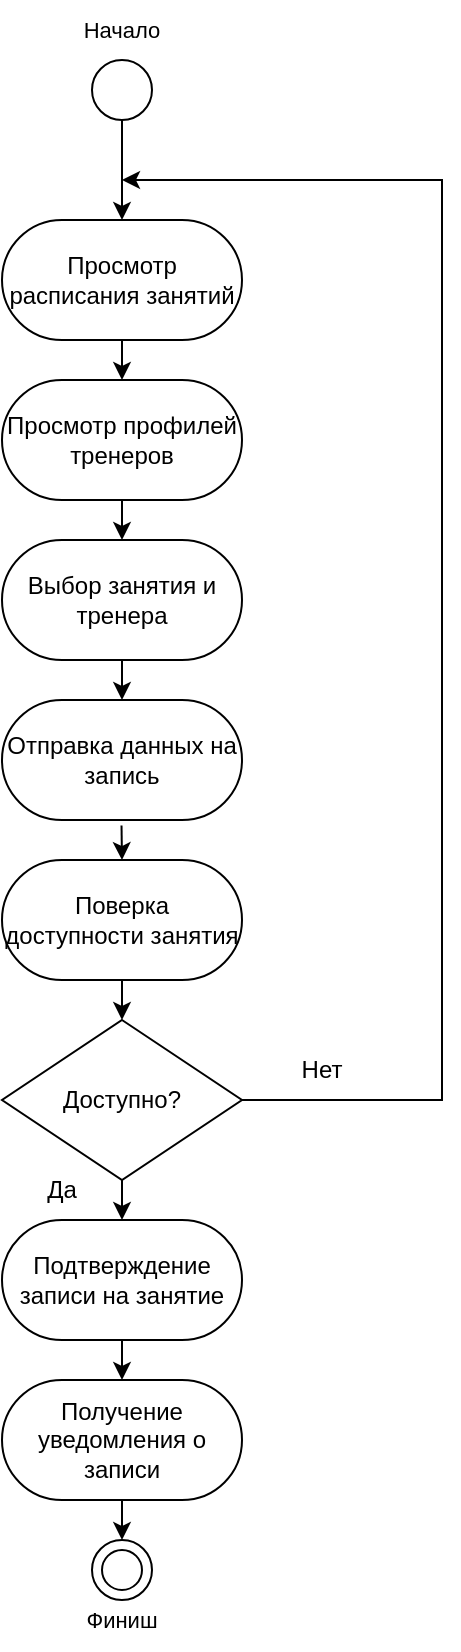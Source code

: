 <mxfile version="25.0.3">
  <diagram name="Page-1" id="bFwyWwGKVA1b_CEkqj85">
    <mxGraphModel dx="1434" dy="900" grid="0" gridSize="10" guides="1" tooltips="1" connect="1" arrows="1" fold="1" page="1" pageScale="1" pageWidth="3300" pageHeight="2339" math="0" shadow="0">
      <root>
        <mxCell id="0" />
        <mxCell id="1" parent="0" />
        <mxCell id="TV3tc7xleMyaMys3hZ43-1" value="" style="ellipse;whiteSpace=wrap;html=1;aspect=fixed;" parent="1" vertex="1">
          <mxGeometry x="1065" y="200" width="30" height="30" as="geometry" />
        </mxCell>
        <mxCell id="TV3tc7xleMyaMys3hZ43-2" value="&lt;font style=&quot;vertical-align: inherit; font-size: 11px;&quot;&gt;&lt;font style=&quot;vertical-align: inherit; font-size: 11px;&quot;&gt;Начало&lt;/font&gt;&lt;/font&gt;" style="text;html=1;align=center;verticalAlign=middle;whiteSpace=wrap;rounded=0;fontSize=11;" parent="1" vertex="1">
          <mxGeometry x="1050" y="170" width="60" height="30" as="geometry" />
        </mxCell>
        <mxCell id="TV3tc7xleMyaMys3hZ43-3" value="" style="endArrow=classic;html=1;rounded=0;exitX=0.5;exitY=1;exitDx=0;exitDy=0;" parent="1" source="TV3tc7xleMyaMys3hZ43-1" edge="1">
          <mxGeometry width="50" height="50" relative="1" as="geometry">
            <mxPoint x="1030" y="330" as="sourcePoint" />
            <mxPoint x="1080" y="280" as="targetPoint" />
          </mxGeometry>
        </mxCell>
        <mxCell id="TV3tc7xleMyaMys3hZ43-4" value="&lt;font style=&quot;vertical-align: inherit;&quot;&gt;&lt;font style=&quot;vertical-align: inherit;&quot;&gt;Просмотр расписания занятий&lt;/font&gt;&lt;/font&gt;" style="rounded=1;whiteSpace=wrap;html=1;arcSize=50;" parent="1" vertex="1">
          <mxGeometry x="1020" y="280" width="120" height="60" as="geometry" />
        </mxCell>
        <mxCell id="TV3tc7xleMyaMys3hZ43-5" value="" style="endArrow=classic;html=1;rounded=0;exitX=0.5;exitY=1;exitDx=0;exitDy=0;" parent="1" source="TV3tc7xleMyaMys3hZ43-4" edge="1">
          <mxGeometry width="50" height="50" relative="1" as="geometry">
            <mxPoint x="1030" y="410" as="sourcePoint" />
            <mxPoint x="1080" y="360" as="targetPoint" />
          </mxGeometry>
        </mxCell>
        <mxCell id="TV3tc7xleMyaMys3hZ43-6" value="&lt;font style=&quot;vertical-align: inherit;&quot;&gt;&lt;font style=&quot;vertical-align: inherit;&quot;&gt;Просмотр профилей тренеров&lt;/font&gt;&lt;/font&gt;" style="rounded=1;whiteSpace=wrap;html=1;arcSize=50;" parent="1" vertex="1">
          <mxGeometry x="1020" y="360" width="120" height="60" as="geometry" />
        </mxCell>
        <mxCell id="TV3tc7xleMyaMys3hZ43-7" value="" style="endArrow=classic;html=1;rounded=0;exitX=0.5;exitY=1;exitDx=0;exitDy=0;" parent="1" source="TV3tc7xleMyaMys3hZ43-6" edge="1">
          <mxGeometry width="50" height="50" relative="1" as="geometry">
            <mxPoint x="1030" y="490" as="sourcePoint" />
            <mxPoint x="1080" y="440" as="targetPoint" />
          </mxGeometry>
        </mxCell>
        <mxCell id="TV3tc7xleMyaMys3hZ43-8" value="&lt;font style=&quot;vertical-align: inherit;&quot;&gt;&lt;font style=&quot;vertical-align: inherit;&quot;&gt;Выбор занятия и тренера&lt;/font&gt;&lt;/font&gt;" style="rounded=1;whiteSpace=wrap;html=1;arcSize=50;" parent="1" vertex="1">
          <mxGeometry x="1020" y="440" width="120" height="60" as="geometry" />
        </mxCell>
        <mxCell id="TV3tc7xleMyaMys3hZ43-9" value="" style="endArrow=classic;html=1;rounded=0;exitX=0.5;exitY=1;exitDx=0;exitDy=0;" parent="1" source="TV3tc7xleMyaMys3hZ43-8" edge="1">
          <mxGeometry width="50" height="50" relative="1" as="geometry">
            <mxPoint x="1030" y="570" as="sourcePoint" />
            <mxPoint x="1080" y="520" as="targetPoint" />
          </mxGeometry>
        </mxCell>
        <mxCell id="TV3tc7xleMyaMys3hZ43-10" value="&lt;font style=&quot;vertical-align: inherit;&quot;&gt;&lt;font style=&quot;vertical-align: inherit;&quot;&gt;Отправка данных на запись&lt;/font&gt;&lt;/font&gt;" style="rounded=1;whiteSpace=wrap;html=1;arcSize=50;" parent="1" vertex="1">
          <mxGeometry x="1020" y="520" width="120" height="60" as="geometry" />
        </mxCell>
        <mxCell id="TV3tc7xleMyaMys3hZ43-11" value="" style="endArrow=classic;html=1;rounded=0;exitX=0.498;exitY=1.046;exitDx=0;exitDy=0;exitPerimeter=0;" parent="1" source="TV3tc7xleMyaMys3hZ43-10" edge="1">
          <mxGeometry width="50" height="50" relative="1" as="geometry">
            <mxPoint x="1030" y="650" as="sourcePoint" />
            <mxPoint x="1080" y="600" as="targetPoint" />
          </mxGeometry>
        </mxCell>
        <mxCell id="TV3tc7xleMyaMys3hZ43-12" value="&lt;font style=&quot;vertical-align: inherit;&quot;&gt;&lt;font style=&quot;vertical-align: inherit;&quot;&gt;Поверка доступности занятия&lt;/font&gt;&lt;/font&gt;" style="rounded=1;whiteSpace=wrap;html=1;arcSize=50;" parent="1" vertex="1">
          <mxGeometry x="1020" y="600" width="120" height="60" as="geometry" />
        </mxCell>
        <mxCell id="TV3tc7xleMyaMys3hZ43-13" value="" style="endArrow=classic;html=1;rounded=0;exitX=0.5;exitY=1;exitDx=0;exitDy=0;" parent="1" source="TV3tc7xleMyaMys3hZ43-12" edge="1">
          <mxGeometry width="50" height="50" relative="1" as="geometry">
            <mxPoint x="1030" y="730" as="sourcePoint" />
            <mxPoint x="1080" y="680" as="targetPoint" />
          </mxGeometry>
        </mxCell>
        <mxCell id="TV3tc7xleMyaMys3hZ43-14" value="&lt;font style=&quot;vertical-align: inherit;&quot;&gt;&lt;font style=&quot;vertical-align: inherit;&quot;&gt;Доступно?&lt;/font&gt;&lt;/font&gt;" style="rhombus;whiteSpace=wrap;html=1;" parent="1" vertex="1">
          <mxGeometry x="1020" y="680" width="120" height="80" as="geometry" />
        </mxCell>
        <mxCell id="TV3tc7xleMyaMys3hZ43-15" value="" style="endArrow=classic;html=1;rounded=0;exitX=1;exitY=0.5;exitDx=0;exitDy=0;" parent="1" source="TV3tc7xleMyaMys3hZ43-14" edge="1">
          <mxGeometry width="50" height="50" relative="1" as="geometry">
            <mxPoint x="1150" y="770" as="sourcePoint" />
            <mxPoint x="1080" y="260" as="targetPoint" />
            <Array as="points">
              <mxPoint x="1240" y="720" />
              <mxPoint x="1240" y="260" />
            </Array>
          </mxGeometry>
        </mxCell>
        <mxCell id="TV3tc7xleMyaMys3hZ43-16" value="" style="endArrow=classic;html=1;rounded=0;exitX=0.5;exitY=1;exitDx=0;exitDy=0;" parent="1" source="TV3tc7xleMyaMys3hZ43-14" edge="1">
          <mxGeometry width="50" height="50" relative="1" as="geometry">
            <mxPoint x="1030" y="830" as="sourcePoint" />
            <mxPoint x="1080" y="780" as="targetPoint" />
          </mxGeometry>
        </mxCell>
        <mxCell id="TV3tc7xleMyaMys3hZ43-17" value="&lt;font style=&quot;vertical-align: inherit;&quot;&gt;&lt;font style=&quot;vertical-align: inherit;&quot;&gt;Нет&lt;/font&gt;&lt;/font&gt;" style="text;html=1;align=center;verticalAlign=middle;whiteSpace=wrap;rounded=0;" parent="1" vertex="1">
          <mxGeometry x="1150" y="690" width="60" height="30" as="geometry" />
        </mxCell>
        <mxCell id="TV3tc7xleMyaMys3hZ43-19" value="&lt;font style=&quot;vertical-align: inherit;&quot;&gt;&lt;font style=&quot;vertical-align: inherit;&quot;&gt;Да&lt;/font&gt;&lt;/font&gt;" style="text;html=1;align=center;verticalAlign=middle;whiteSpace=wrap;rounded=0;" parent="1" vertex="1">
          <mxGeometry x="1020" y="750" width="60" height="30" as="geometry" />
        </mxCell>
        <mxCell id="TV3tc7xleMyaMys3hZ43-20" value="&lt;font style=&quot;vertical-align: inherit;&quot;&gt;&lt;font style=&quot;vertical-align: inherit;&quot;&gt;Подтверждение записи на занятие&lt;/font&gt;&lt;/font&gt;" style="rounded=1;whiteSpace=wrap;html=1;arcSize=50;" parent="1" vertex="1">
          <mxGeometry x="1020" y="780" width="120" height="60" as="geometry" />
        </mxCell>
        <mxCell id="TV3tc7xleMyaMys3hZ43-21" value="&lt;font style=&quot;vertical-align: inherit;&quot;&gt;&lt;font style=&quot;vertical-align: inherit;&quot;&gt;Получение уведомления о записи&lt;/font&gt;&lt;/font&gt;" style="rounded=1;whiteSpace=wrap;html=1;arcSize=50;" parent="1" vertex="1">
          <mxGeometry x="1020" y="860" width="120" height="60" as="geometry" />
        </mxCell>
        <mxCell id="TV3tc7xleMyaMys3hZ43-22" value="" style="endArrow=classic;html=1;rounded=0;exitX=0.5;exitY=1;exitDx=0;exitDy=0;" parent="1" source="TV3tc7xleMyaMys3hZ43-20" edge="1">
          <mxGeometry width="50" height="50" relative="1" as="geometry">
            <mxPoint x="1030" y="910" as="sourcePoint" />
            <mxPoint x="1080" y="860" as="targetPoint" />
          </mxGeometry>
        </mxCell>
        <mxCell id="TV3tc7xleMyaMys3hZ43-23" value="" style="endArrow=classic;html=1;rounded=0;exitX=0.5;exitY=1;exitDx=0;exitDy=0;" parent="1" source="TV3tc7xleMyaMys3hZ43-21" edge="1">
          <mxGeometry width="50" height="50" relative="1" as="geometry">
            <mxPoint x="1030" y="970" as="sourcePoint" />
            <mxPoint x="1080" y="940" as="targetPoint" />
          </mxGeometry>
        </mxCell>
        <mxCell id="TV3tc7xleMyaMys3hZ43-24" value="" style="ellipse;whiteSpace=wrap;html=1;aspect=fixed;" parent="1" vertex="1">
          <mxGeometry x="1065" y="940" width="30" height="30" as="geometry" />
        </mxCell>
        <mxCell id="TV3tc7xleMyaMys3hZ43-25" value="" style="ellipse;whiteSpace=wrap;html=1;aspect=fixed;" parent="1" vertex="1">
          <mxGeometry x="1070" y="945" width="20" height="20" as="geometry" />
        </mxCell>
        <mxCell id="TV3tc7xleMyaMys3hZ43-26" value="&lt;font style=&quot;vertical-align: inherit; font-size: 11px;&quot;&gt;&lt;font style=&quot;vertical-align: inherit; font-size: 11px;&quot;&gt;Финиш&lt;/font&gt;&lt;/font&gt;" style="text;html=1;align=center;verticalAlign=middle;whiteSpace=wrap;rounded=0;fontSize=11;" parent="1" vertex="1">
          <mxGeometry x="1050" y="965" width="60" height="30" as="geometry" />
        </mxCell>
      </root>
    </mxGraphModel>
  </diagram>
</mxfile>
